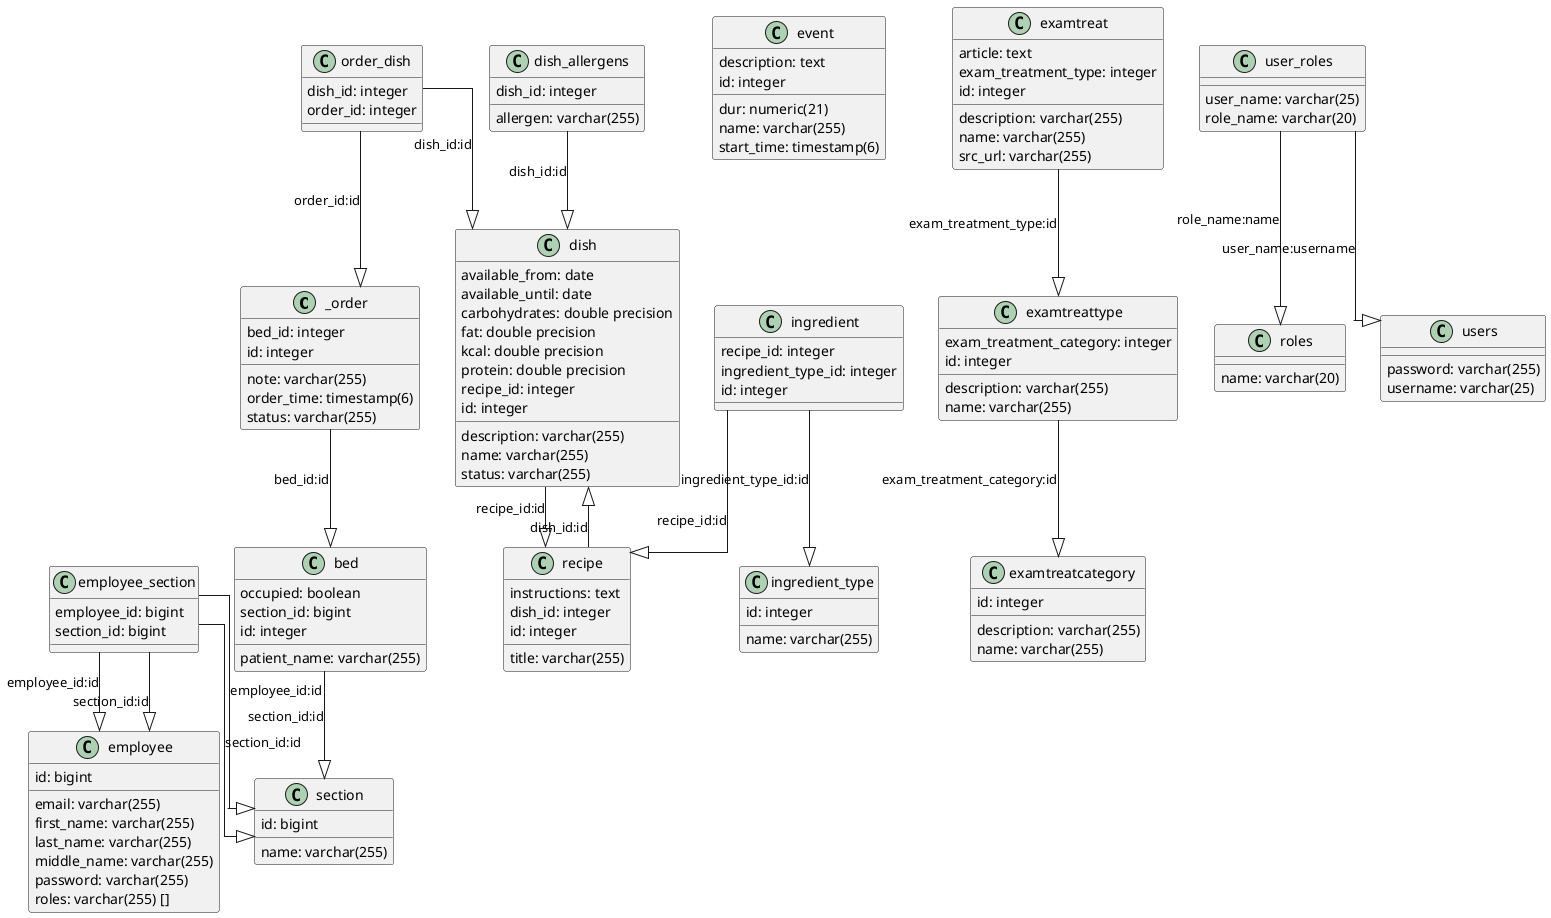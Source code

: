 @startuml

top to bottom direction
skinparam linetype ortho

class _order {
   bed_id: integer
   note: varchar(255)
   order_time: timestamp(6)
   status: varchar(255)
   id: integer
}
class bed {
   occupied: boolean
   patient_name: varchar(255)
   section_id: bigint
   id: integer
}
class dish {
   available_from: date
   available_until: date
   carbohydrates: double precision
   description: varchar(255)
   fat: double precision
   kcal: double precision
   name: varchar(255)
   protein: double precision
   status: varchar(255)
   recipe_id: integer
   id: integer
}
class dish_allergens {
   dish_id: integer
   allergen: varchar(255)
}
class employee {
   email: varchar(255)
   first_name: varchar(255)
   last_name: varchar(255)
   middle_name: varchar(255)
   password: varchar(255)
   roles: varchar(255) []
   id: bigint
}
class employee_section {
   employee_id: bigint
   section_id: bigint
}
class event {
   description: text
   dur: numeric(21)
   name: varchar(255)
   start_time: timestamp(6)
   id: integer
}
class examtreat {
   article: text
   description: varchar(255)
   name: varchar(255)
   src_url: varchar(255)
   exam_treatment_type: integer
   id: integer
}
class examtreatcategory {
   description: varchar(255)
   name: varchar(255)
   id: integer
}
class examtreattype {
   description: varchar(255)
   name: varchar(255)
   exam_treatment_category: integer
   id: integer
}
class ingredient {
   recipe_id: integer
   ingredient_type_id: integer
   id: integer
}
class ingredient_type {
   name: varchar(255)
   id: integer
}
class order_dish {
   dish_id: integer
   order_id: integer
}
class recipe {
   instructions: text
   title: varchar(255)
   dish_id: integer
   id: integer
}
class roles {
   name: varchar(20)
}
class section {
   name: varchar(255)
   id: bigint
}
class user_roles {
   user_name: varchar(25)
   role_name: varchar(20)
}
class users {
   password: varchar(255)
   username: varchar(25)
}

_order             --^  bed               : "bed_id:id"
bed                --^  section           : "section_id:id"
dish               --^  recipe            : "recipe_id:id"
dish_allergens     --^  dish              : "dish_id:id"
employee_section   --^  employee          : "employee_id:id"
employee_section   --^  employee          : "section_id:id"
employee_section   --^  section           : "employee_id:id"
employee_section   --^  section           : "section_id:id"
examtreat          --^  examtreattype     : "exam_treatment_type:id"
examtreattype      --^  examtreatcategory : "exam_treatment_category:id"
ingredient         --^  ingredient_type   : "ingredient_type_id:id"
ingredient         --^  recipe            : "recipe_id:id"
order_dish         --^  _order            : "order_id:id"
order_dish         --^  dish              : "dish_id:id"
recipe             --^  dish              : "dish_id:id"
user_roles         --^  roles             : "role_name:name"
user_roles         --^  users             : "user_name:username"
@enduml
